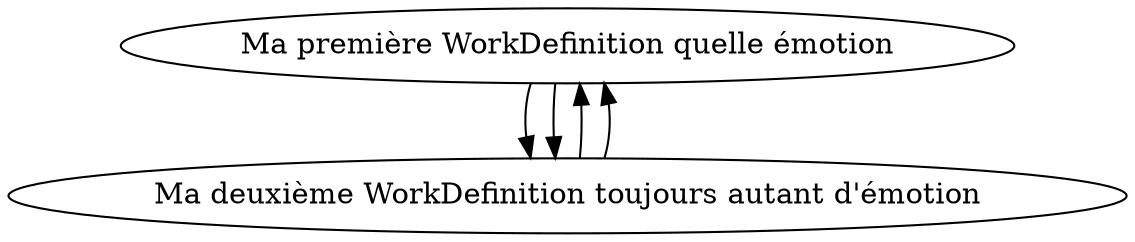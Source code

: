 digraph "Mon premier processus" {
    "Ma première WorkDefinition quelle émotion" -> "Ma deuxième WorkDefinition toujours autant d'émotion";
    "Ma première WorkDefinition quelle émotion" -> "Ma deuxième WorkDefinition toujours autant d'émotion";
    "Ma deuxième WorkDefinition toujours autant d'émotion" -> "Ma première WorkDefinition quelle émotion";
    "Ma deuxième WorkDefinition toujours autant d'émotion" -> "Ma première WorkDefinition quelle émotion";
}

